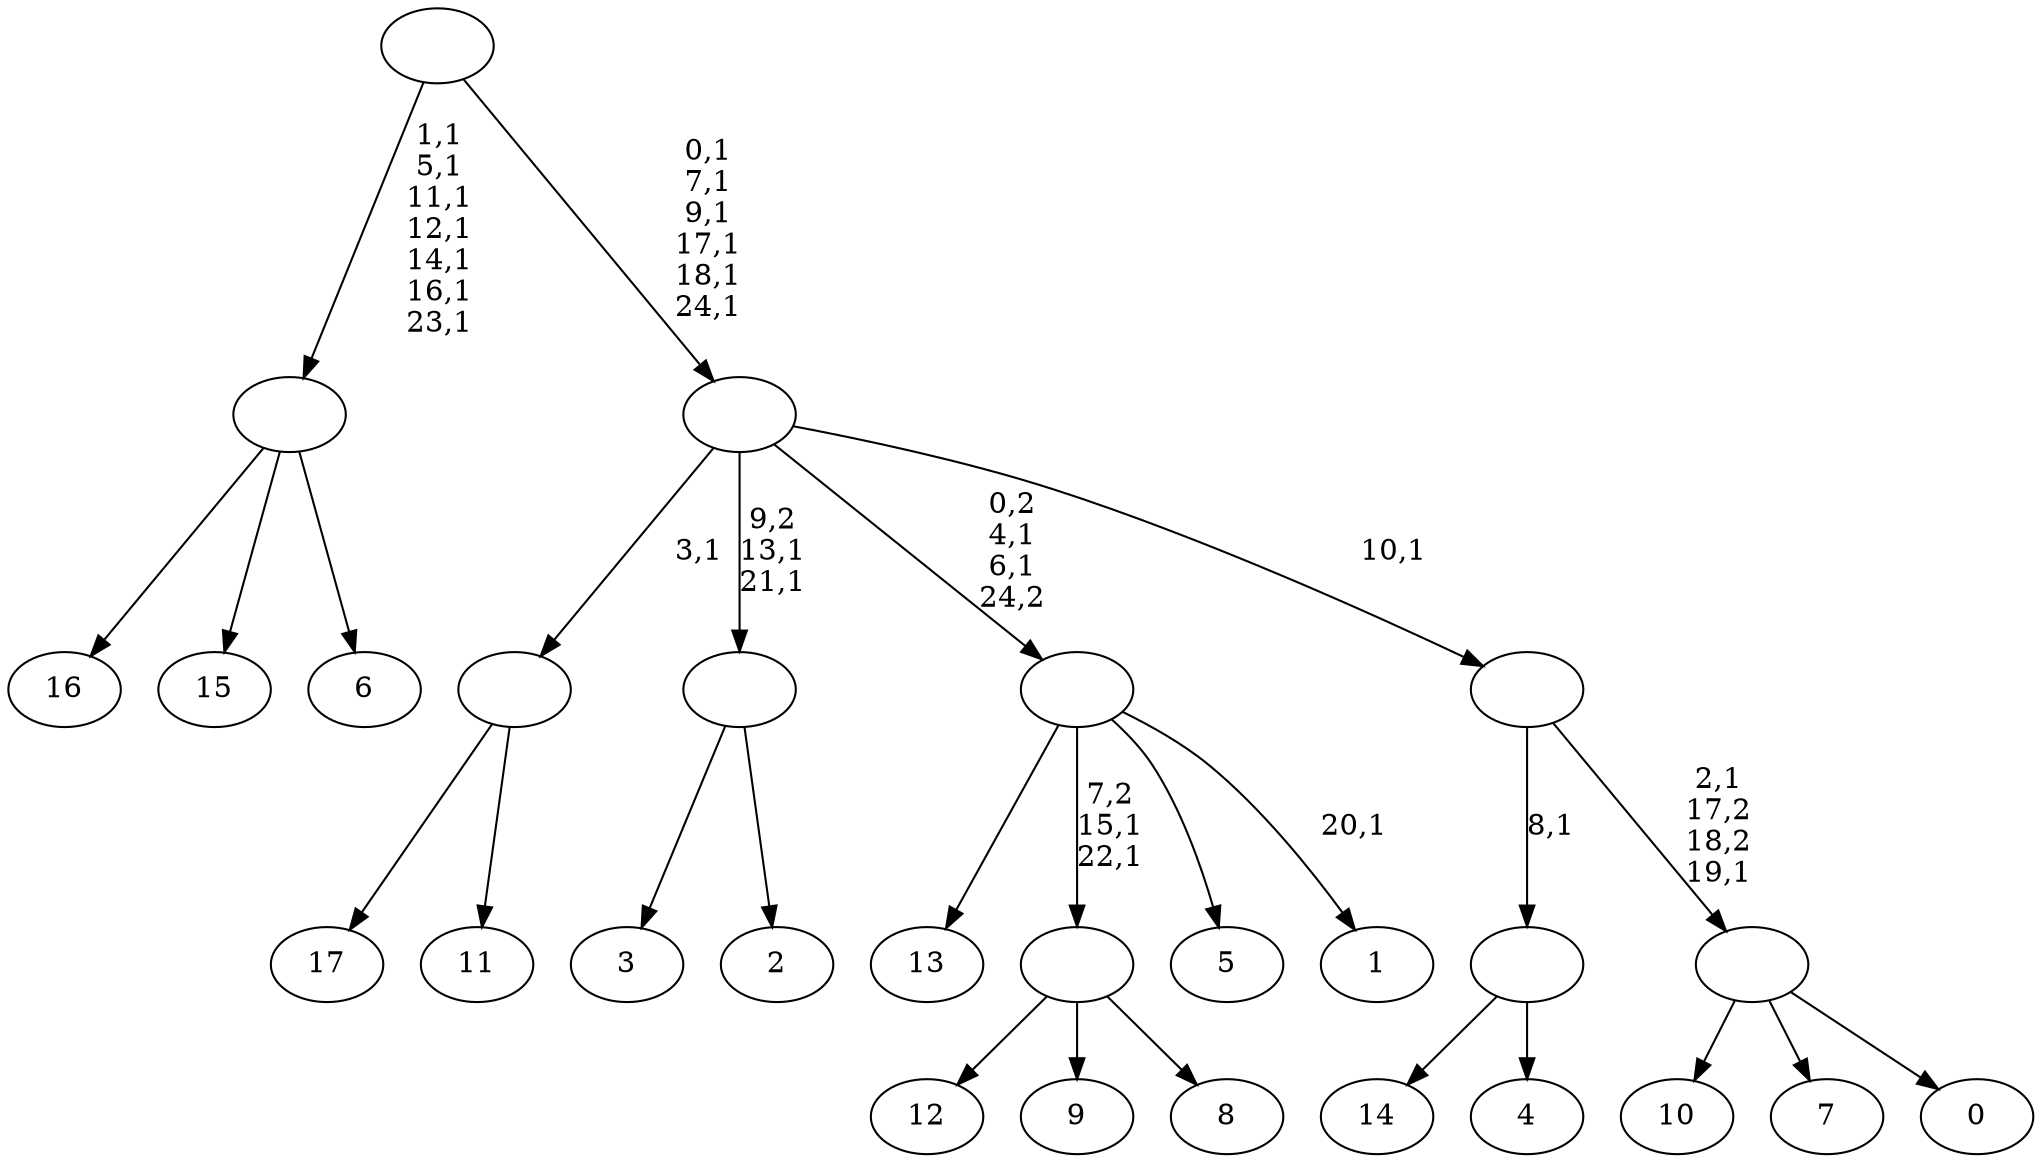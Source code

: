 digraph T {
	43 [label="17"]
	42 [label="16"]
	41 [label="15"]
	40 [label="14"]
	39 [label="13"]
	38 [label="12"]
	37 [label="11"]
	36 [label=""]
	35 [label="10"]
	34 [label="9"]
	33 [label="8"]
	32 [label=""]
	30 [label="7"]
	29 [label="6"]
	28 [label=""]
	21 [label="5"]
	20 [label="4"]
	19 [label=""]
	18 [label="3"]
	17 [label="2"]
	16 [label=""]
	14 [label="1"]
	12 [label=""]
	10 [label="0"]
	9 [label=""]
	7 [label=""]
	6 [label=""]
	0 [label=""]
	36 -> 43 [label=""]
	36 -> 37 [label=""]
	32 -> 38 [label=""]
	32 -> 34 [label=""]
	32 -> 33 [label=""]
	28 -> 42 [label=""]
	28 -> 41 [label=""]
	28 -> 29 [label=""]
	19 -> 40 [label=""]
	19 -> 20 [label=""]
	16 -> 18 [label=""]
	16 -> 17 [label=""]
	12 -> 14 [label="20,1"]
	12 -> 32 [label="7,2\n15,1\n22,1"]
	12 -> 39 [label=""]
	12 -> 21 [label=""]
	9 -> 35 [label=""]
	9 -> 30 [label=""]
	9 -> 10 [label=""]
	7 -> 9 [label="2,1\n17,2\n18,2\n19,1"]
	7 -> 19 [label="8,1"]
	6 -> 12 [label="0,2\n4,1\n6,1\n24,2"]
	6 -> 16 [label="9,2\n13,1\n21,1"]
	6 -> 36 [label="3,1"]
	6 -> 7 [label="10,1"]
	0 -> 6 [label="0,1\n7,1\n9,1\n17,1\n18,1\n24,1"]
	0 -> 28 [label="1,1\n5,1\n11,1\n12,1\n14,1\n16,1\n23,1"]
}
